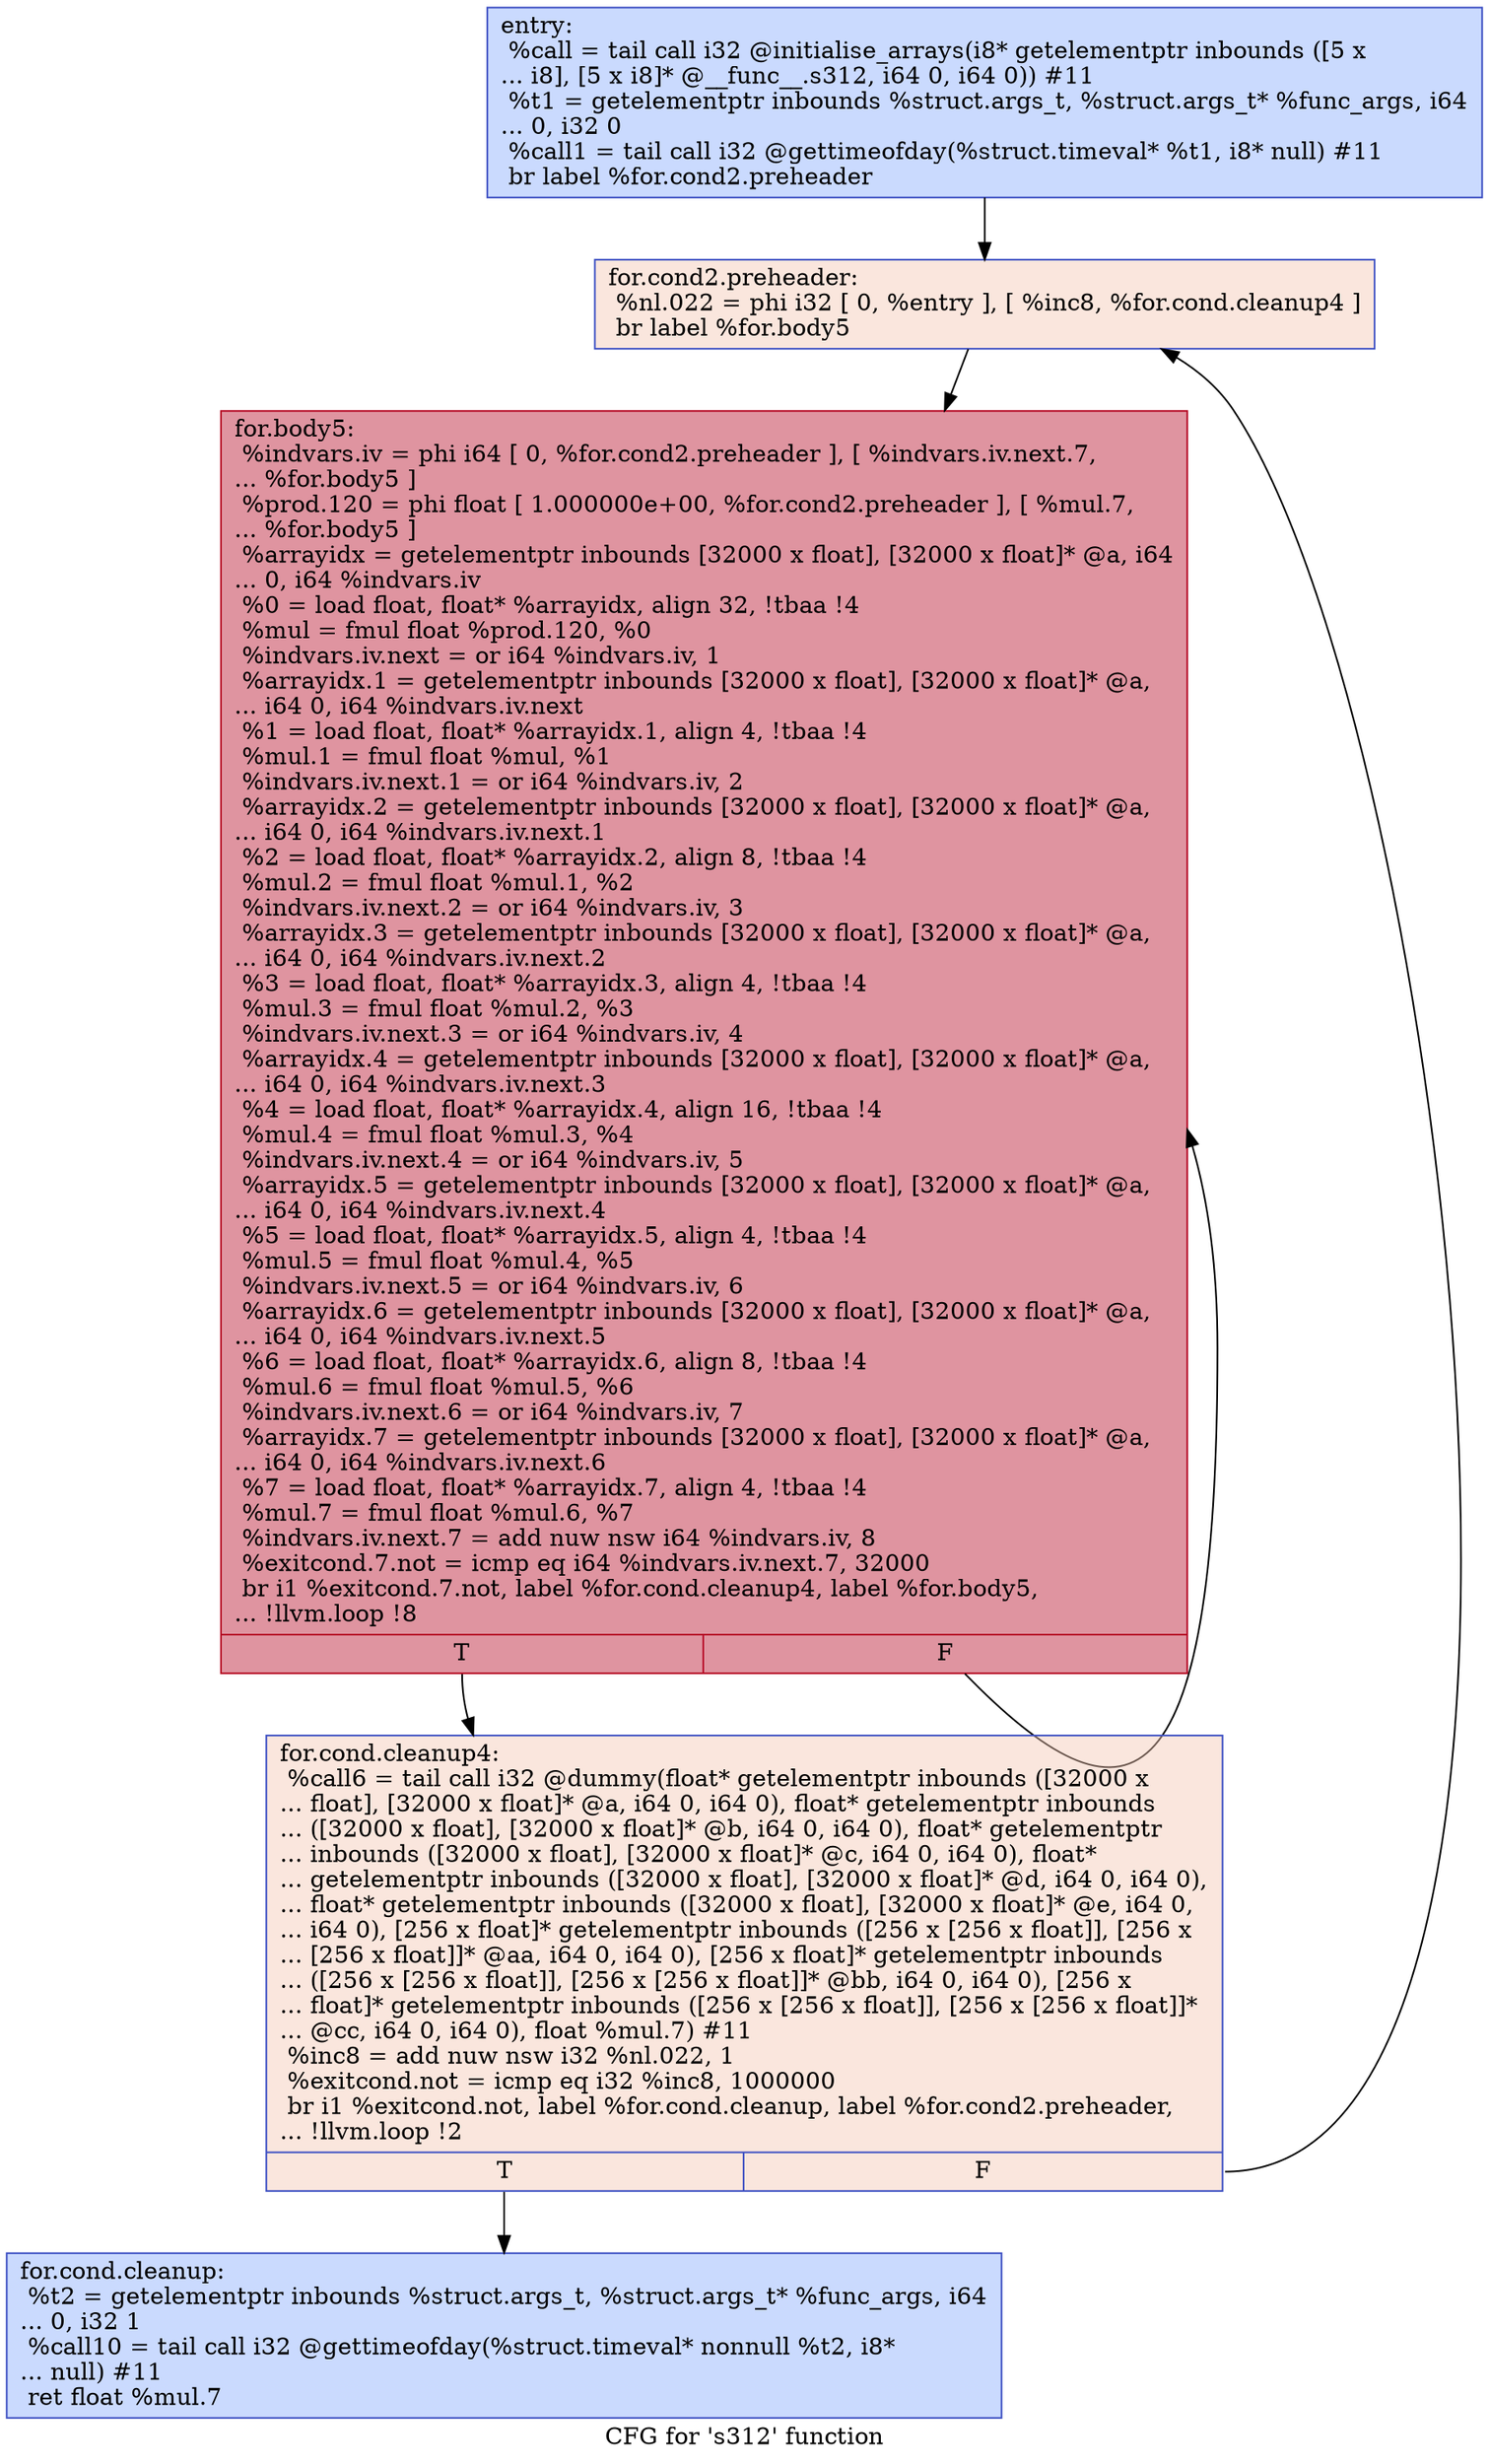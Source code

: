 digraph "CFG for 's312' function" {
	label="CFG for 's312' function";

	Node0x564c93aa9540 [shape=record,color="#3d50c3ff", style=filled, fillcolor="#88abfd70",label="{entry:\l  %call = tail call i32 @initialise_arrays(i8* getelementptr inbounds ([5 x\l... i8], [5 x i8]* @__func__.s312, i64 0, i64 0)) #11\l  %t1 = getelementptr inbounds %struct.args_t, %struct.args_t* %func_args, i64\l... 0, i32 0\l  %call1 = tail call i32 @gettimeofday(%struct.timeval* %t1, i8* null) #11\l  br label %for.cond2.preheader\l}"];
	Node0x564c93aa9540 -> Node0x564c93aa99e0;
	Node0x564c93aa99e0 [shape=record,color="#3d50c3ff", style=filled, fillcolor="#f3c7b170",label="{for.cond2.preheader:                              \l  %nl.022 = phi i32 [ 0, %entry ], [ %inc8, %for.cond.cleanup4 ]\l  br label %for.body5\l}"];
	Node0x564c93aa99e0 -> Node0x564c93aa9c10;
	Node0x564c93aa9cd0 [shape=record,color="#3d50c3ff", style=filled, fillcolor="#88abfd70",label="{for.cond.cleanup:                                 \l  %t2 = getelementptr inbounds %struct.args_t, %struct.args_t* %func_args, i64\l... 0, i32 1\l  %call10 = tail call i32 @gettimeofday(%struct.timeval* nonnull %t2, i8*\l... null) #11\l  ret float %mul.7\l}"];
	Node0x564c93aa9b00 [shape=record,color="#3d50c3ff", style=filled, fillcolor="#f3c7b170",label="{for.cond.cleanup4:                                \l  %call6 = tail call i32 @dummy(float* getelementptr inbounds ([32000 x\l... float], [32000 x float]* @a, i64 0, i64 0), float* getelementptr inbounds\l... ([32000 x float], [32000 x float]* @b, i64 0, i64 0), float* getelementptr\l... inbounds ([32000 x float], [32000 x float]* @c, i64 0, i64 0), float*\l... getelementptr inbounds ([32000 x float], [32000 x float]* @d, i64 0, i64 0),\l... float* getelementptr inbounds ([32000 x float], [32000 x float]* @e, i64 0,\l... i64 0), [256 x float]* getelementptr inbounds ([256 x [256 x float]], [256 x\l... [256 x float]]* @aa, i64 0, i64 0), [256 x float]* getelementptr inbounds\l... ([256 x [256 x float]], [256 x [256 x float]]* @bb, i64 0, i64 0), [256 x\l... float]* getelementptr inbounds ([256 x [256 x float]], [256 x [256 x float]]*\l... @cc, i64 0, i64 0), float %mul.7) #11\l  %inc8 = add nuw nsw i32 %nl.022, 1\l  %exitcond.not = icmp eq i32 %inc8, 1000000\l  br i1 %exitcond.not, label %for.cond.cleanup, label %for.cond2.preheader,\l... !llvm.loop !2\l|{<s0>T|<s1>F}}"];
	Node0x564c93aa9b00:s0 -> Node0x564c93aa9cd0;
	Node0x564c93aa9b00:s1 -> Node0x564c93aa99e0;
	Node0x564c93aa9c10 [shape=record,color="#b70d28ff", style=filled, fillcolor="#b70d2870",label="{for.body5:                                        \l  %indvars.iv = phi i64 [ 0, %for.cond2.preheader ], [ %indvars.iv.next.7,\l... %for.body5 ]\l  %prod.120 = phi float [ 1.000000e+00, %for.cond2.preheader ], [ %mul.7,\l... %for.body5 ]\l  %arrayidx = getelementptr inbounds [32000 x float], [32000 x float]* @a, i64\l... 0, i64 %indvars.iv\l  %0 = load float, float* %arrayidx, align 32, !tbaa !4\l  %mul = fmul float %prod.120, %0\l  %indvars.iv.next = or i64 %indvars.iv, 1\l  %arrayidx.1 = getelementptr inbounds [32000 x float], [32000 x float]* @a,\l... i64 0, i64 %indvars.iv.next\l  %1 = load float, float* %arrayidx.1, align 4, !tbaa !4\l  %mul.1 = fmul float %mul, %1\l  %indvars.iv.next.1 = or i64 %indvars.iv, 2\l  %arrayidx.2 = getelementptr inbounds [32000 x float], [32000 x float]* @a,\l... i64 0, i64 %indvars.iv.next.1\l  %2 = load float, float* %arrayidx.2, align 8, !tbaa !4\l  %mul.2 = fmul float %mul.1, %2\l  %indvars.iv.next.2 = or i64 %indvars.iv, 3\l  %arrayidx.3 = getelementptr inbounds [32000 x float], [32000 x float]* @a,\l... i64 0, i64 %indvars.iv.next.2\l  %3 = load float, float* %arrayidx.3, align 4, !tbaa !4\l  %mul.3 = fmul float %mul.2, %3\l  %indvars.iv.next.3 = or i64 %indvars.iv, 4\l  %arrayidx.4 = getelementptr inbounds [32000 x float], [32000 x float]* @a,\l... i64 0, i64 %indvars.iv.next.3\l  %4 = load float, float* %arrayidx.4, align 16, !tbaa !4\l  %mul.4 = fmul float %mul.3, %4\l  %indvars.iv.next.4 = or i64 %indvars.iv, 5\l  %arrayidx.5 = getelementptr inbounds [32000 x float], [32000 x float]* @a,\l... i64 0, i64 %indvars.iv.next.4\l  %5 = load float, float* %arrayidx.5, align 4, !tbaa !4\l  %mul.5 = fmul float %mul.4, %5\l  %indvars.iv.next.5 = or i64 %indvars.iv, 6\l  %arrayidx.6 = getelementptr inbounds [32000 x float], [32000 x float]* @a,\l... i64 0, i64 %indvars.iv.next.5\l  %6 = load float, float* %arrayidx.6, align 8, !tbaa !4\l  %mul.6 = fmul float %mul.5, %6\l  %indvars.iv.next.6 = or i64 %indvars.iv, 7\l  %arrayidx.7 = getelementptr inbounds [32000 x float], [32000 x float]* @a,\l... i64 0, i64 %indvars.iv.next.6\l  %7 = load float, float* %arrayidx.7, align 4, !tbaa !4\l  %mul.7 = fmul float %mul.6, %7\l  %indvars.iv.next.7 = add nuw nsw i64 %indvars.iv, 8\l  %exitcond.7.not = icmp eq i64 %indvars.iv.next.7, 32000\l  br i1 %exitcond.7.not, label %for.cond.cleanup4, label %for.body5,\l... !llvm.loop !8\l|{<s0>T|<s1>F}}"];
	Node0x564c93aa9c10:s0 -> Node0x564c93aa9b00;
	Node0x564c93aa9c10:s1 -> Node0x564c93aa9c10;
}
